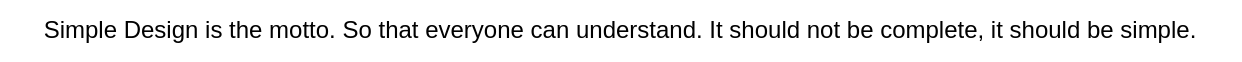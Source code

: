 <mxfile version="24.2.3" type="github">
  <diagram name="Page-1" id="Tbk4IP9_46neTQWiwS_g">
    <mxGraphModel dx="794" dy="412" grid="1" gridSize="10" guides="1" tooltips="1" connect="1" arrows="1" fold="1" page="1" pageScale="1" pageWidth="850" pageHeight="1100" math="0" shadow="0">
      <root>
        <mxCell id="0" />
        <mxCell id="1" parent="0" />
        <mxCell id="4wKICt7usqroxkZolmB6-1" value="Simple Design is the motto. So that everyone can understand. It should not be complete, it should be simple." style="text;html=1;align=center;verticalAlign=middle;whiteSpace=wrap;rounded=0;" vertex="1" parent="1">
          <mxGeometry x="150" y="20" width="620" height="30" as="geometry" />
        </mxCell>
      </root>
    </mxGraphModel>
  </diagram>
</mxfile>
